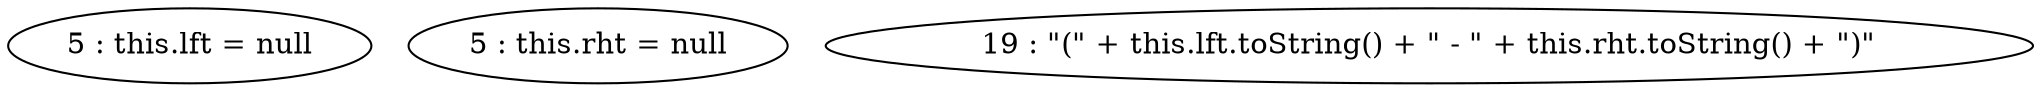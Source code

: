 digraph G {
"5 : this.lft = null"
"5 : this.rht = null"
"19 : \"(\" + this.lft.toString() + \" - \" + this.rht.toString() + \")\""
}